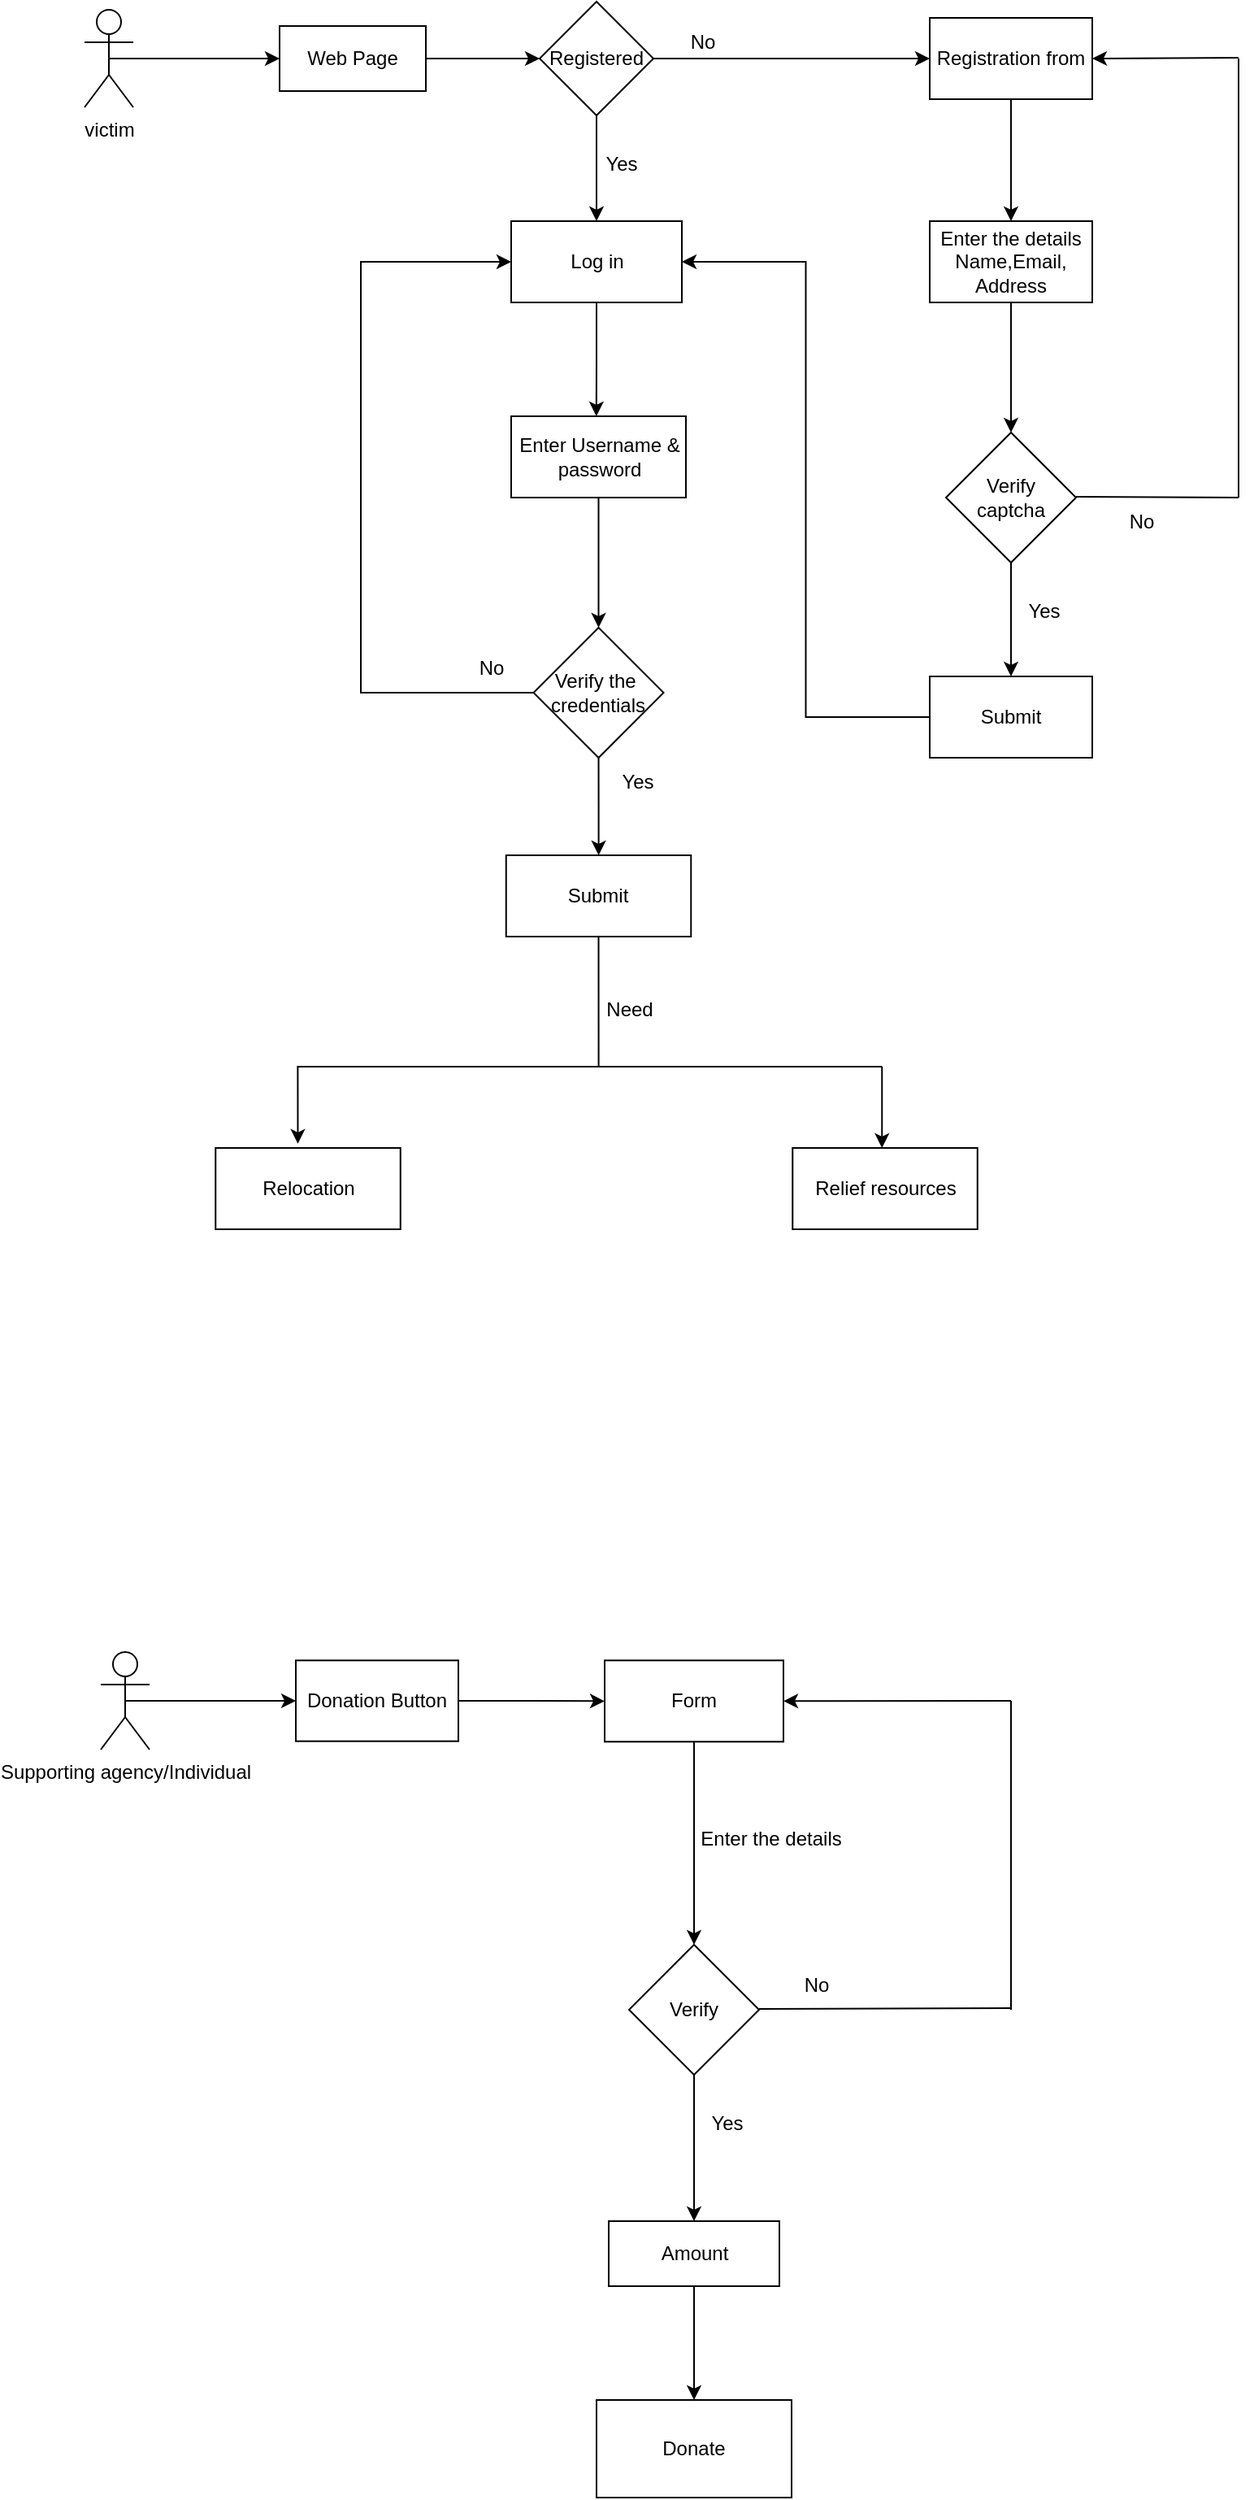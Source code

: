 <mxfile version="20.1.2" type="github">
  <diagram id="C5RBs43oDa-KdzZeNtuy" name="Page-1">
    <mxGraphModel dx="3422" dy="1223" grid="1" gridSize="10" guides="1" tooltips="1" connect="1" arrows="1" fold="1" page="1" pageScale="1" pageWidth="827" pageHeight="1169" math="0" shadow="0">
      <root>
        <mxCell id="WIyWlLk6GJQsqaUBKTNV-0" />
        <mxCell id="WIyWlLk6GJQsqaUBKTNV-1" parent="WIyWlLk6GJQsqaUBKTNV-0" />
        <mxCell id="vjwqEe53aTAte063XcU6-13" style="edgeStyle=orthogonalEdgeStyle;rounded=0;orthogonalLoop=1;jettySize=auto;html=1;exitX=0.5;exitY=0.5;exitDx=0;exitDy=0;exitPerimeter=0;entryX=0;entryY=0.5;entryDx=0;entryDy=0;" parent="WIyWlLk6GJQsqaUBKTNV-1" source="vjwqEe53aTAte063XcU6-5" target="vjwqEe53aTAte063XcU6-6" edge="1">
          <mxGeometry relative="1" as="geometry" />
        </mxCell>
        <mxCell id="vjwqEe53aTAte063XcU6-5" value="victim" style="shape=umlActor;verticalLabelPosition=bottom;verticalAlign=top;html=1;outlineConnect=0;" parent="WIyWlLk6GJQsqaUBKTNV-1" vertex="1">
          <mxGeometry x="30" y="50" width="30" height="60" as="geometry" />
        </mxCell>
        <mxCell id="vjwqEe53aTAte063XcU6-8" style="edgeStyle=orthogonalEdgeStyle;rounded=0;orthogonalLoop=1;jettySize=auto;html=1;exitX=1;exitY=0.5;exitDx=0;exitDy=0;entryX=0;entryY=0.5;entryDx=0;entryDy=0;" parent="WIyWlLk6GJQsqaUBKTNV-1" source="vjwqEe53aTAte063XcU6-6" target="vjwqEe53aTAte063XcU6-7" edge="1">
          <mxGeometry relative="1" as="geometry" />
        </mxCell>
        <mxCell id="vjwqEe53aTAte063XcU6-6" value="Web Page" style="rounded=0;whiteSpace=wrap;html=1;" parent="WIyWlLk6GJQsqaUBKTNV-1" vertex="1">
          <mxGeometry x="150" y="60" width="90" height="40" as="geometry" />
        </mxCell>
        <mxCell id="vjwqEe53aTAte063XcU6-9" style="edgeStyle=orthogonalEdgeStyle;rounded=0;orthogonalLoop=1;jettySize=auto;html=1;exitX=1;exitY=0.5;exitDx=0;exitDy=0;entryX=0;entryY=0.5;entryDx=0;entryDy=0;" parent="WIyWlLk6GJQsqaUBKTNV-1" source="vjwqEe53aTAte063XcU6-7" target="vjwqEe53aTAte063XcU6-14" edge="1">
          <mxGeometry relative="1" as="geometry">
            <mxPoint x="450" y="80" as="targetPoint" />
          </mxGeometry>
        </mxCell>
        <mxCell id="vjwqEe53aTAte063XcU6-11" style="edgeStyle=orthogonalEdgeStyle;rounded=0;orthogonalLoop=1;jettySize=auto;html=1;exitX=0.5;exitY=1;exitDx=0;exitDy=0;" parent="WIyWlLk6GJQsqaUBKTNV-1" source="vjwqEe53aTAte063XcU6-7" edge="1">
          <mxGeometry relative="1" as="geometry">
            <mxPoint x="345" y="180" as="targetPoint" />
          </mxGeometry>
        </mxCell>
        <mxCell id="vjwqEe53aTAte063XcU6-7" value="Registered" style="rhombus;whiteSpace=wrap;html=1;" parent="WIyWlLk6GJQsqaUBKTNV-1" vertex="1">
          <mxGeometry x="310" y="45" width="70" height="70" as="geometry" />
        </mxCell>
        <mxCell id="vjwqEe53aTAte063XcU6-10" value="No" style="text;html=1;resizable=0;autosize=1;align=center;verticalAlign=middle;points=[];fillColor=none;strokeColor=none;rounded=0;" parent="WIyWlLk6GJQsqaUBKTNV-1" vertex="1">
          <mxGeometry x="390" y="55" width="40" height="30" as="geometry" />
        </mxCell>
        <mxCell id="vjwqEe53aTAte063XcU6-12" value="Yes" style="text;html=1;resizable=0;autosize=1;align=center;verticalAlign=middle;points=[];fillColor=none;strokeColor=none;rounded=0;" parent="WIyWlLk6GJQsqaUBKTNV-1" vertex="1">
          <mxGeometry x="340" y="130" width="40" height="30" as="geometry" />
        </mxCell>
        <mxCell id="vjwqEe53aTAte063XcU6-15" style="edgeStyle=orthogonalEdgeStyle;rounded=0;orthogonalLoop=1;jettySize=auto;html=1;exitX=0.5;exitY=1;exitDx=0;exitDy=0;" parent="WIyWlLk6GJQsqaUBKTNV-1" source="vjwqEe53aTAte063XcU6-14" edge="1">
          <mxGeometry relative="1" as="geometry">
            <mxPoint x="600" y="180" as="targetPoint" />
          </mxGeometry>
        </mxCell>
        <mxCell id="vjwqEe53aTAte063XcU6-14" value="Registration from" style="rounded=0;whiteSpace=wrap;html=1;" parent="WIyWlLk6GJQsqaUBKTNV-1" vertex="1">
          <mxGeometry x="550" y="55" width="100" height="50" as="geometry" />
        </mxCell>
        <mxCell id="vjwqEe53aTAte063XcU6-17" style="edgeStyle=orthogonalEdgeStyle;rounded=0;orthogonalLoop=1;jettySize=auto;html=1;exitX=0.5;exitY=1;exitDx=0;exitDy=0;" parent="WIyWlLk6GJQsqaUBKTNV-1" source="vjwqEe53aTAte063XcU6-16" edge="1">
          <mxGeometry relative="1" as="geometry">
            <mxPoint x="600" y="310" as="targetPoint" />
          </mxGeometry>
        </mxCell>
        <mxCell id="vjwqEe53aTAte063XcU6-16" value="Enter the details&lt;br&gt;Name,Email,&lt;br&gt;Address" style="rounded=0;whiteSpace=wrap;html=1;" parent="WIyWlLk6GJQsqaUBKTNV-1" vertex="1">
          <mxGeometry x="550" y="180" width="100" height="50" as="geometry" />
        </mxCell>
        <mxCell id="cqUqNPsIAoQoshNRlIds-0" style="edgeStyle=orthogonalEdgeStyle;rounded=0;orthogonalLoop=1;jettySize=auto;html=1;exitX=0;exitY=0.5;exitDx=0;exitDy=0;entryX=1;entryY=0.5;entryDx=0;entryDy=0;" edge="1" parent="WIyWlLk6GJQsqaUBKTNV-1" source="vjwqEe53aTAte063XcU6-18" target="vjwqEe53aTAte063XcU6-29">
          <mxGeometry relative="1" as="geometry" />
        </mxCell>
        <mxCell id="vjwqEe53aTAte063XcU6-18" value="Submit" style="rounded=0;whiteSpace=wrap;html=1;" parent="WIyWlLk6GJQsqaUBKTNV-1" vertex="1">
          <mxGeometry x="550" y="460" width="100" height="50" as="geometry" />
        </mxCell>
        <mxCell id="vjwqEe53aTAte063XcU6-20" style="edgeStyle=orthogonalEdgeStyle;rounded=0;orthogonalLoop=1;jettySize=auto;html=1;exitX=0.5;exitY=1;exitDx=0;exitDy=0;" parent="WIyWlLk6GJQsqaUBKTNV-1" source="vjwqEe53aTAte063XcU6-19" target="vjwqEe53aTAte063XcU6-18" edge="1">
          <mxGeometry relative="1" as="geometry" />
        </mxCell>
        <mxCell id="vjwqEe53aTAte063XcU6-19" value="Verify &lt;br&gt;captcha" style="rhombus;whiteSpace=wrap;html=1;" parent="WIyWlLk6GJQsqaUBKTNV-1" vertex="1">
          <mxGeometry x="560" y="310" width="80" height="80" as="geometry" />
        </mxCell>
        <mxCell id="vjwqEe53aTAte063XcU6-21" value="Yes" style="text;html=1;resizable=0;autosize=1;align=center;verticalAlign=middle;points=[];fillColor=none;strokeColor=none;rounded=0;" parent="WIyWlLk6GJQsqaUBKTNV-1" vertex="1">
          <mxGeometry x="600" y="405" width="40" height="30" as="geometry" />
        </mxCell>
        <mxCell id="vjwqEe53aTAte063XcU6-23" value="" style="endArrow=none;html=1;rounded=0;" parent="WIyWlLk6GJQsqaUBKTNV-1" edge="1">
          <mxGeometry width="50" height="50" relative="1" as="geometry">
            <mxPoint x="640" y="349.5" as="sourcePoint" />
            <mxPoint x="740" y="350" as="targetPoint" />
          </mxGeometry>
        </mxCell>
        <mxCell id="vjwqEe53aTAte063XcU6-24" value="No" style="text;html=1;resizable=0;autosize=1;align=center;verticalAlign=middle;points=[];fillColor=none;strokeColor=none;rounded=0;" parent="WIyWlLk6GJQsqaUBKTNV-1" vertex="1">
          <mxGeometry x="660" y="350" width="40" height="30" as="geometry" />
        </mxCell>
        <mxCell id="vjwqEe53aTAte063XcU6-27" value="" style="endArrow=none;html=1;rounded=0;" parent="WIyWlLk6GJQsqaUBKTNV-1" edge="1">
          <mxGeometry width="50" height="50" relative="1" as="geometry">
            <mxPoint x="740" y="350" as="sourcePoint" />
            <mxPoint x="740" y="80" as="targetPoint" />
          </mxGeometry>
        </mxCell>
        <mxCell id="vjwqEe53aTAte063XcU6-28" value="" style="endArrow=classic;html=1;rounded=0;entryX=1;entryY=0.5;entryDx=0;entryDy=0;" parent="WIyWlLk6GJQsqaUBKTNV-1" target="vjwqEe53aTAte063XcU6-14" edge="1">
          <mxGeometry width="50" height="50" relative="1" as="geometry">
            <mxPoint x="740" y="79.47" as="sourcePoint" />
            <mxPoint x="660" y="79.47" as="targetPoint" />
          </mxGeometry>
        </mxCell>
        <mxCell id="vjwqEe53aTAte063XcU6-30" style="edgeStyle=orthogonalEdgeStyle;rounded=0;orthogonalLoop=1;jettySize=auto;html=1;exitX=0.5;exitY=1;exitDx=0;exitDy=0;" parent="WIyWlLk6GJQsqaUBKTNV-1" source="vjwqEe53aTAte063XcU6-29" edge="1">
          <mxGeometry relative="1" as="geometry">
            <mxPoint x="344.895" y="300" as="targetPoint" />
          </mxGeometry>
        </mxCell>
        <mxCell id="vjwqEe53aTAte063XcU6-29" value="Log in" style="rounded=0;whiteSpace=wrap;html=1;" parent="WIyWlLk6GJQsqaUBKTNV-1" vertex="1">
          <mxGeometry x="292.5" y="180" width="105" height="50" as="geometry" />
        </mxCell>
        <mxCell id="vjwqEe53aTAte063XcU6-33" style="edgeStyle=orthogonalEdgeStyle;rounded=0;orthogonalLoop=1;jettySize=auto;html=1;exitX=0.5;exitY=1;exitDx=0;exitDy=0;entryX=0.5;entryY=0;entryDx=0;entryDy=0;" parent="WIyWlLk6GJQsqaUBKTNV-1" source="vjwqEe53aTAte063XcU6-31" target="vjwqEe53aTAte063XcU6-32" edge="1">
          <mxGeometry relative="1" as="geometry" />
        </mxCell>
        <mxCell id="vjwqEe53aTAte063XcU6-31" value="Enter Username &amp;amp; password" style="rounded=0;whiteSpace=wrap;html=1;" parent="WIyWlLk6GJQsqaUBKTNV-1" vertex="1">
          <mxGeometry x="292.5" y="300" width="107.5" height="50" as="geometry" />
        </mxCell>
        <mxCell id="vjwqEe53aTAte063XcU6-39" style="edgeStyle=orthogonalEdgeStyle;rounded=0;orthogonalLoop=1;jettySize=auto;html=1;exitX=0.5;exitY=1;exitDx=0;exitDy=0;" parent="WIyWlLk6GJQsqaUBKTNV-1" source="vjwqEe53aTAte063XcU6-32" target="vjwqEe53aTAte063XcU6-40" edge="1">
          <mxGeometry relative="1" as="geometry">
            <mxPoint x="345.947" y="570" as="targetPoint" />
          </mxGeometry>
        </mxCell>
        <mxCell id="cqUqNPsIAoQoshNRlIds-1" style="edgeStyle=orthogonalEdgeStyle;rounded=0;orthogonalLoop=1;jettySize=auto;html=1;exitX=0;exitY=0.5;exitDx=0;exitDy=0;entryX=0;entryY=0.5;entryDx=0;entryDy=0;" edge="1" parent="WIyWlLk6GJQsqaUBKTNV-1" source="vjwqEe53aTAte063XcU6-32" target="vjwqEe53aTAte063XcU6-29">
          <mxGeometry relative="1" as="geometry">
            <Array as="points">
              <mxPoint x="200" y="470" />
              <mxPoint x="200" y="205" />
            </Array>
          </mxGeometry>
        </mxCell>
        <mxCell id="vjwqEe53aTAte063XcU6-32" value="Verify the&amp;nbsp;&lt;br&gt;credentials" style="rhombus;whiteSpace=wrap;html=1;" parent="WIyWlLk6GJQsqaUBKTNV-1" vertex="1">
          <mxGeometry x="306.26" y="430" width="80" height="80" as="geometry" />
        </mxCell>
        <mxCell id="vjwqEe53aTAte063XcU6-38" value="No" style="text;html=1;resizable=0;autosize=1;align=center;verticalAlign=middle;points=[];fillColor=none;strokeColor=none;rounded=0;" parent="WIyWlLk6GJQsqaUBKTNV-1" vertex="1">
          <mxGeometry x="260" y="440" width="40" height="30" as="geometry" />
        </mxCell>
        <mxCell id="cqUqNPsIAoQoshNRlIds-5" style="edgeStyle=orthogonalEdgeStyle;rounded=0;orthogonalLoop=1;jettySize=auto;html=1;entryX=0.445;entryY=-0.052;entryDx=0;entryDy=0;entryPerimeter=0;exitX=0.5;exitY=1;exitDx=0;exitDy=0;" edge="1" parent="WIyWlLk6GJQsqaUBKTNV-1" source="vjwqEe53aTAte063XcU6-40" target="cqUqNPsIAoQoshNRlIds-3">
          <mxGeometry relative="1" as="geometry">
            <mxPoint x="346.885" y="650" as="sourcePoint" />
            <Array as="points">
              <mxPoint x="346" y="700" />
              <mxPoint x="161" y="700" />
            </Array>
          </mxGeometry>
        </mxCell>
        <mxCell id="vjwqEe53aTAte063XcU6-40" value="Submit" style="rounded=0;whiteSpace=wrap;html=1;" parent="WIyWlLk6GJQsqaUBKTNV-1" vertex="1">
          <mxGeometry x="289.38" y="570" width="113.75" height="50" as="geometry" />
        </mxCell>
        <mxCell id="vjwqEe53aTAte063XcU6-41" value="Yes" style="text;html=1;resizable=0;autosize=1;align=center;verticalAlign=middle;points=[];fillColor=none;strokeColor=none;rounded=0;" parent="WIyWlLk6GJQsqaUBKTNV-1" vertex="1">
          <mxGeometry x="350" y="510" width="40" height="30" as="geometry" />
        </mxCell>
        <mxCell id="vjwqEe53aTAte063XcU6-55" style="edgeStyle=orthogonalEdgeStyle;rounded=0;orthogonalLoop=1;jettySize=auto;html=1;exitX=0.5;exitY=0.5;exitDx=0;exitDy=0;exitPerimeter=0;" parent="WIyWlLk6GJQsqaUBKTNV-1" source="vjwqEe53aTAte063XcU6-53" target="vjwqEe53aTAte063XcU6-56" edge="1">
          <mxGeometry relative="1" as="geometry">
            <mxPoint x="160" y="1090.316" as="targetPoint" />
          </mxGeometry>
        </mxCell>
        <mxCell id="vjwqEe53aTAte063XcU6-53" value="Supporting agency/Individual" style="shape=umlActor;verticalLabelPosition=bottom;verticalAlign=top;html=1;outlineConnect=0;" parent="WIyWlLk6GJQsqaUBKTNV-1" vertex="1">
          <mxGeometry x="40" y="1060" width="30" height="60" as="geometry" />
        </mxCell>
        <mxCell id="vjwqEe53aTAte063XcU6-60" value="" style="edgeStyle=orthogonalEdgeStyle;rounded=0;orthogonalLoop=1;jettySize=auto;html=1;" parent="WIyWlLk6GJQsqaUBKTNV-1" source="vjwqEe53aTAte063XcU6-56" target="vjwqEe53aTAte063XcU6-59" edge="1">
          <mxGeometry relative="1" as="geometry" />
        </mxCell>
        <mxCell id="vjwqEe53aTAte063XcU6-56" value="Donation Button" style="rounded=0;whiteSpace=wrap;html=1;" parent="WIyWlLk6GJQsqaUBKTNV-1" vertex="1">
          <mxGeometry x="160" y="1065.16" width="100" height="49.68" as="geometry" />
        </mxCell>
        <mxCell id="vjwqEe53aTAte063XcU6-61" style="edgeStyle=orthogonalEdgeStyle;rounded=0;orthogonalLoop=1;jettySize=auto;html=1;exitX=0.5;exitY=1;exitDx=0;exitDy=0;" parent="WIyWlLk6GJQsqaUBKTNV-1" source="vjwqEe53aTAte063XcU6-59" edge="1">
          <mxGeometry relative="1" as="geometry">
            <mxPoint x="405" y="1240" as="targetPoint" />
          </mxGeometry>
        </mxCell>
        <mxCell id="vjwqEe53aTAte063XcU6-59" value="Form" style="whiteSpace=wrap;html=1;rounded=0;" parent="WIyWlLk6GJQsqaUBKTNV-1" vertex="1">
          <mxGeometry x="350" y="1065.16" width="110" height="50" as="geometry" />
        </mxCell>
        <mxCell id="vjwqEe53aTAte063XcU6-63" value="Enter the details" style="text;html=1;resizable=0;autosize=1;align=center;verticalAlign=middle;points=[];fillColor=none;strokeColor=none;rounded=0;" parent="WIyWlLk6GJQsqaUBKTNV-1" vertex="1">
          <mxGeometry x="396.57" y="1160" width="110" height="30" as="geometry" />
        </mxCell>
        <mxCell id="vjwqEe53aTAte063XcU6-66" value="" style="edgeStyle=orthogonalEdgeStyle;rounded=0;orthogonalLoop=1;jettySize=auto;html=1;" parent="WIyWlLk6GJQsqaUBKTNV-1" source="vjwqEe53aTAte063XcU6-64" target="vjwqEe53aTAte063XcU6-65" edge="1">
          <mxGeometry relative="1" as="geometry" />
        </mxCell>
        <mxCell id="vjwqEe53aTAte063XcU6-64" value="Verify" style="rhombus;whiteSpace=wrap;html=1;" parent="WIyWlLk6GJQsqaUBKTNV-1" vertex="1">
          <mxGeometry x="365" y="1240" width="80" height="80" as="geometry" />
        </mxCell>
        <mxCell id="vjwqEe53aTAte063XcU6-69" value="" style="edgeStyle=orthogonalEdgeStyle;rounded=0;orthogonalLoop=1;jettySize=auto;html=1;" parent="WIyWlLk6GJQsqaUBKTNV-1" source="vjwqEe53aTAte063XcU6-65" target="vjwqEe53aTAte063XcU6-68" edge="1">
          <mxGeometry relative="1" as="geometry" />
        </mxCell>
        <mxCell id="vjwqEe53aTAte063XcU6-65" value="Amount" style="whiteSpace=wrap;html=1;" parent="WIyWlLk6GJQsqaUBKTNV-1" vertex="1">
          <mxGeometry x="352.5" y="1410" width="105" height="40" as="geometry" />
        </mxCell>
        <mxCell id="vjwqEe53aTAte063XcU6-67" value="Yes" style="text;html=1;resizable=0;autosize=1;align=center;verticalAlign=middle;points=[];fillColor=none;strokeColor=none;rounded=0;" parent="WIyWlLk6GJQsqaUBKTNV-1" vertex="1">
          <mxGeometry x="405" y="1335" width="40" height="30" as="geometry" />
        </mxCell>
        <mxCell id="vjwqEe53aTAte063XcU6-68" value="Donate" style="whiteSpace=wrap;html=1;" parent="WIyWlLk6GJQsqaUBKTNV-1" vertex="1">
          <mxGeometry x="345" y="1520" width="120" height="60" as="geometry" />
        </mxCell>
        <mxCell id="vjwqEe53aTAte063XcU6-70" value="" style="endArrow=none;html=1;rounded=0;" parent="WIyWlLk6GJQsqaUBKTNV-1" edge="1">
          <mxGeometry width="50" height="50" relative="1" as="geometry">
            <mxPoint x="600" y="1279" as="sourcePoint" />
            <mxPoint x="445" y="1279.47" as="targetPoint" />
          </mxGeometry>
        </mxCell>
        <mxCell id="vjwqEe53aTAte063XcU6-71" value="No" style="text;html=1;resizable=0;autosize=1;align=center;verticalAlign=middle;points=[];fillColor=none;strokeColor=none;rounded=0;" parent="WIyWlLk6GJQsqaUBKTNV-1" vertex="1">
          <mxGeometry x="460" y="1250" width="40" height="30" as="geometry" />
        </mxCell>
        <mxCell id="vjwqEe53aTAte063XcU6-72" value="" style="endArrow=none;html=1;rounded=0;" parent="WIyWlLk6GJQsqaUBKTNV-1" edge="1">
          <mxGeometry width="50" height="50" relative="1" as="geometry">
            <mxPoint x="600" y="1280" as="sourcePoint" />
            <mxPoint x="600" y="1090" as="targetPoint" />
          </mxGeometry>
        </mxCell>
        <mxCell id="vjwqEe53aTAte063XcU6-73" value="" style="endArrow=classic;html=1;rounded=0;entryX=1;entryY=0.5;entryDx=0;entryDy=0;" parent="WIyWlLk6GJQsqaUBKTNV-1" target="vjwqEe53aTAte063XcU6-59" edge="1">
          <mxGeometry width="50" height="50" relative="1" as="geometry">
            <mxPoint x="600" y="1090" as="sourcePoint" />
            <mxPoint x="540" y="1130" as="targetPoint" />
          </mxGeometry>
        </mxCell>
        <mxCell id="cqUqNPsIAoQoshNRlIds-3" value="Relocation" style="rounded=0;whiteSpace=wrap;html=1;" vertex="1" parent="WIyWlLk6GJQsqaUBKTNV-1">
          <mxGeometry x="110.63" y="750" width="113.75" height="50" as="geometry" />
        </mxCell>
        <mxCell id="cqUqNPsIAoQoshNRlIds-4" value="Relief resources" style="rounded=0;whiteSpace=wrap;html=1;" vertex="1" parent="WIyWlLk6GJQsqaUBKTNV-1">
          <mxGeometry x="465.63" y="750" width="113.75" height="50" as="geometry" />
        </mxCell>
        <mxCell id="cqUqNPsIAoQoshNRlIds-6" value="" style="endArrow=none;html=1;rounded=0;" edge="1" parent="WIyWlLk6GJQsqaUBKTNV-1">
          <mxGeometry width="50" height="50" relative="1" as="geometry">
            <mxPoint x="340.63" y="700" as="sourcePoint" />
            <mxPoint x="520.63" y="700" as="targetPoint" />
          </mxGeometry>
        </mxCell>
        <mxCell id="cqUqNPsIAoQoshNRlIds-7" value="" style="endArrow=classic;html=1;rounded=0;" edge="1" parent="WIyWlLk6GJQsqaUBKTNV-1">
          <mxGeometry width="50" height="50" relative="1" as="geometry">
            <mxPoint x="520.63" y="700" as="sourcePoint" />
            <mxPoint x="520.63" y="750" as="targetPoint" />
          </mxGeometry>
        </mxCell>
        <mxCell id="cqUqNPsIAoQoshNRlIds-8" value="Need" style="text;html=1;resizable=0;autosize=1;align=center;verticalAlign=middle;points=[];fillColor=none;strokeColor=none;rounded=0;" vertex="1" parent="WIyWlLk6GJQsqaUBKTNV-1">
          <mxGeometry x="340" y="650" width="50" height="30" as="geometry" />
        </mxCell>
      </root>
    </mxGraphModel>
  </diagram>
</mxfile>
